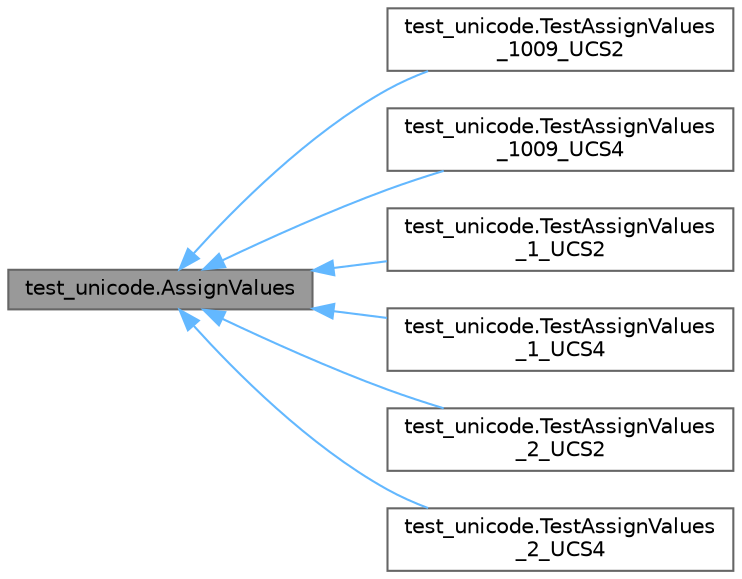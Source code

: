 digraph "test_unicode.AssignValues"
{
 // LATEX_PDF_SIZE
  bgcolor="transparent";
  edge [fontname=Helvetica,fontsize=10,labelfontname=Helvetica,labelfontsize=10];
  node [fontname=Helvetica,fontsize=10,shape=box,height=0.2,width=0.4];
  rankdir="LR";
  Node1 [id="Node000001",label="test_unicode.AssignValues",height=0.2,width=0.4,color="gray40", fillcolor="grey60", style="filled", fontcolor="black",tooltip=" "];
  Node1 -> Node2 [id="edge7_Node000001_Node000002",dir="back",color="steelblue1",style="solid",tooltip=" "];
  Node2 [id="Node000002",label="test_unicode.TestAssignValues\l_1009_UCS2",height=0.2,width=0.4,color="gray40", fillcolor="white", style="filled",URL="$classtest__unicode_1_1TestAssignValues__1009__UCS2.html",tooltip=" "];
  Node1 -> Node3 [id="edge8_Node000001_Node000003",dir="back",color="steelblue1",style="solid",tooltip=" "];
  Node3 [id="Node000003",label="test_unicode.TestAssignValues\l_1009_UCS4",height=0.2,width=0.4,color="gray40", fillcolor="white", style="filled",URL="$classtest__unicode_1_1TestAssignValues__1009__UCS4.html",tooltip=" "];
  Node1 -> Node4 [id="edge9_Node000001_Node000004",dir="back",color="steelblue1",style="solid",tooltip=" "];
  Node4 [id="Node000004",label="test_unicode.TestAssignValues\l_1_UCS2",height=0.2,width=0.4,color="gray40", fillcolor="white", style="filled",URL="$classtest__unicode_1_1TestAssignValues__1__UCS2.html",tooltip=" "];
  Node1 -> Node5 [id="edge10_Node000001_Node000005",dir="back",color="steelblue1",style="solid",tooltip=" "];
  Node5 [id="Node000005",label="test_unicode.TestAssignValues\l_1_UCS4",height=0.2,width=0.4,color="gray40", fillcolor="white", style="filled",URL="$classtest__unicode_1_1TestAssignValues__1__UCS4.html",tooltip=" "];
  Node1 -> Node6 [id="edge11_Node000001_Node000006",dir="back",color="steelblue1",style="solid",tooltip=" "];
  Node6 [id="Node000006",label="test_unicode.TestAssignValues\l_2_UCS2",height=0.2,width=0.4,color="gray40", fillcolor="white", style="filled",URL="$classtest__unicode_1_1TestAssignValues__2__UCS2.html",tooltip=" "];
  Node1 -> Node7 [id="edge12_Node000001_Node000007",dir="back",color="steelblue1",style="solid",tooltip=" "];
  Node7 [id="Node000007",label="test_unicode.TestAssignValues\l_2_UCS4",height=0.2,width=0.4,color="gray40", fillcolor="white", style="filled",URL="$classtest__unicode_1_1TestAssignValues__2__UCS4.html",tooltip=" "];
}
